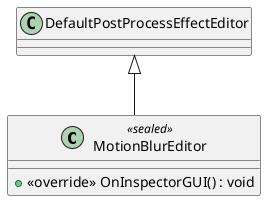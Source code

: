 @startuml
class MotionBlurEditor <<sealed>> {
    + <<override>> OnInspectorGUI() : void
}
DefaultPostProcessEffectEditor <|-- MotionBlurEditor
@enduml
